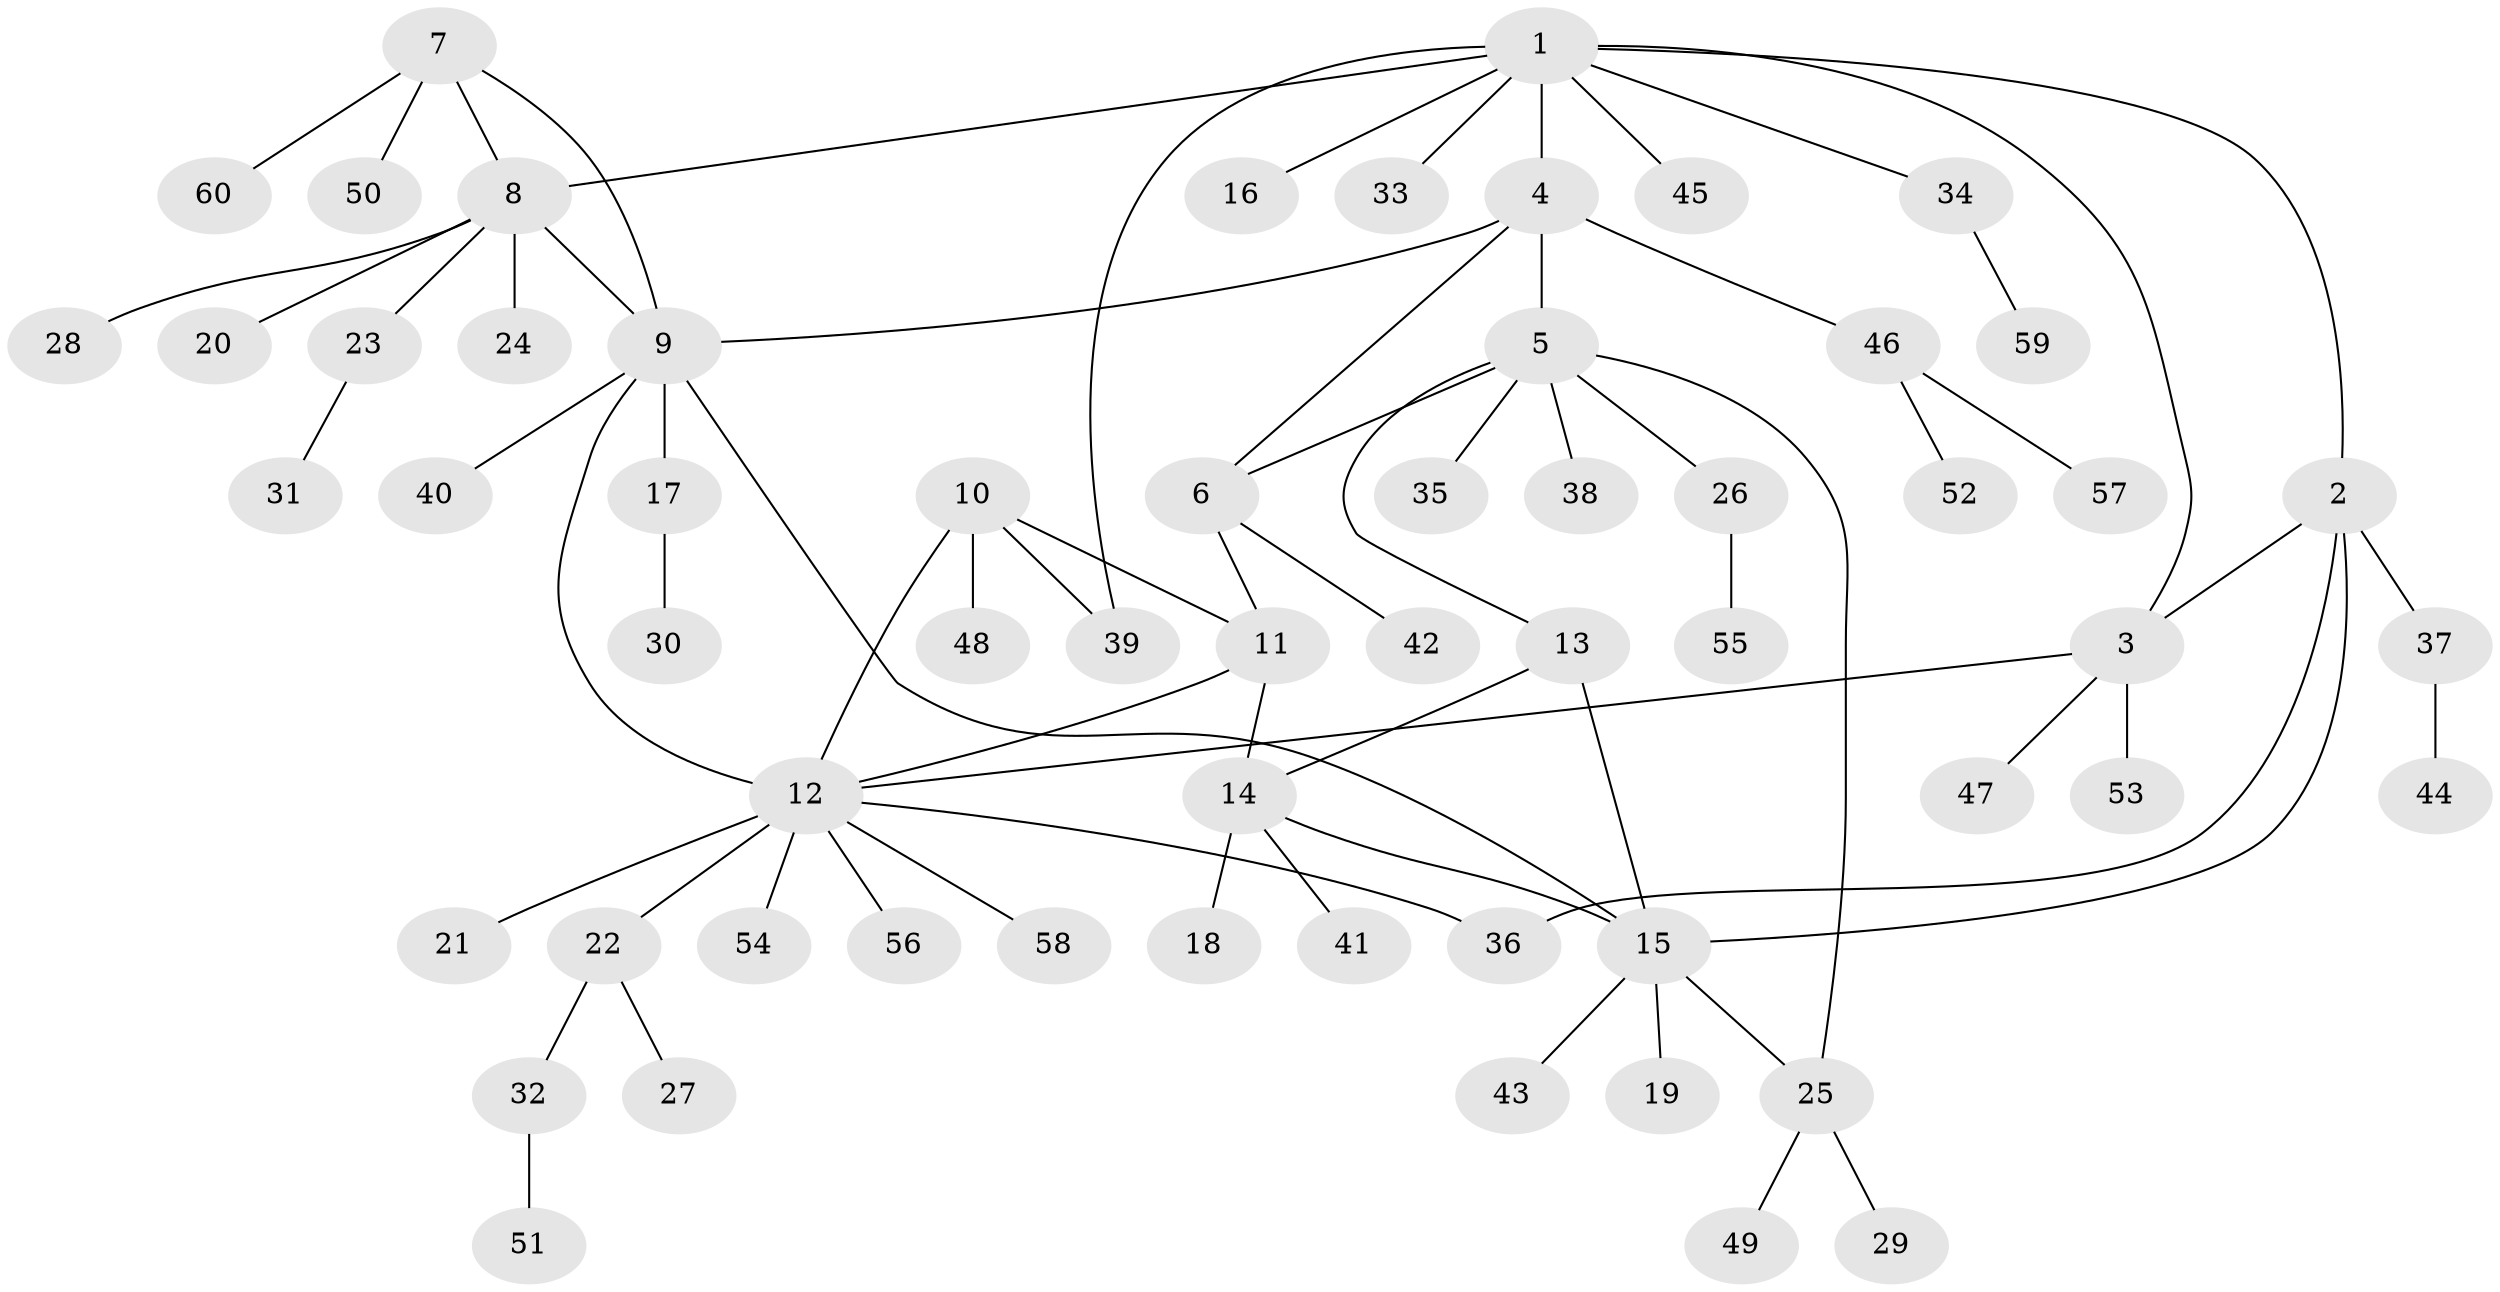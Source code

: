 // Generated by graph-tools (version 1.1) at 2025/16/03/09/25 04:16:09]
// undirected, 60 vertices, 73 edges
graph export_dot {
graph [start="1"]
  node [color=gray90,style=filled];
  1;
  2;
  3;
  4;
  5;
  6;
  7;
  8;
  9;
  10;
  11;
  12;
  13;
  14;
  15;
  16;
  17;
  18;
  19;
  20;
  21;
  22;
  23;
  24;
  25;
  26;
  27;
  28;
  29;
  30;
  31;
  32;
  33;
  34;
  35;
  36;
  37;
  38;
  39;
  40;
  41;
  42;
  43;
  44;
  45;
  46;
  47;
  48;
  49;
  50;
  51;
  52;
  53;
  54;
  55;
  56;
  57;
  58;
  59;
  60;
  1 -- 2;
  1 -- 3;
  1 -- 4;
  1 -- 8;
  1 -- 16;
  1 -- 33;
  1 -- 34;
  1 -- 39;
  1 -- 45;
  2 -- 3;
  2 -- 15;
  2 -- 36;
  2 -- 37;
  3 -- 12;
  3 -- 47;
  3 -- 53;
  4 -- 5;
  4 -- 6;
  4 -- 9;
  4 -- 46;
  5 -- 6;
  5 -- 13;
  5 -- 25;
  5 -- 26;
  5 -- 35;
  5 -- 38;
  6 -- 11;
  6 -- 42;
  7 -- 8;
  7 -- 9;
  7 -- 50;
  7 -- 60;
  8 -- 9;
  8 -- 20;
  8 -- 23;
  8 -- 24;
  8 -- 28;
  9 -- 12;
  9 -- 15;
  9 -- 17;
  9 -- 40;
  10 -- 11;
  10 -- 12;
  10 -- 39;
  10 -- 48;
  11 -- 12;
  11 -- 14;
  12 -- 21;
  12 -- 22;
  12 -- 36;
  12 -- 54;
  12 -- 56;
  12 -- 58;
  13 -- 14;
  13 -- 15;
  14 -- 15;
  14 -- 18;
  14 -- 41;
  15 -- 19;
  15 -- 25;
  15 -- 43;
  17 -- 30;
  22 -- 27;
  22 -- 32;
  23 -- 31;
  25 -- 29;
  25 -- 49;
  26 -- 55;
  32 -- 51;
  34 -- 59;
  37 -- 44;
  46 -- 52;
  46 -- 57;
}
